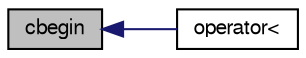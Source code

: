 digraph "cbegin"
{
  bgcolor="transparent";
  edge [fontname="FreeSans",fontsize="10",labelfontname="FreeSans",labelfontsize="10"];
  node [fontname="FreeSans",fontsize="10",shape=record];
  rankdir="LR";
  Node1 [label="cbegin",height=0.2,width=0.4,color="black", fillcolor="grey75", style="filled" fontcolor="black"];
  Node1 -> Node2 [dir="back",color="midnightblue",fontsize="10",style="solid",fontname="FreeSans"];
  Node2 [label="operator\<",height=0.2,width=0.4,color="black",URL="$a00802.html#aab47a6b48f654df03e572e3493aefe79",tooltip="Compare two FixedLists lexicographically. Takes linear time. "];
}
